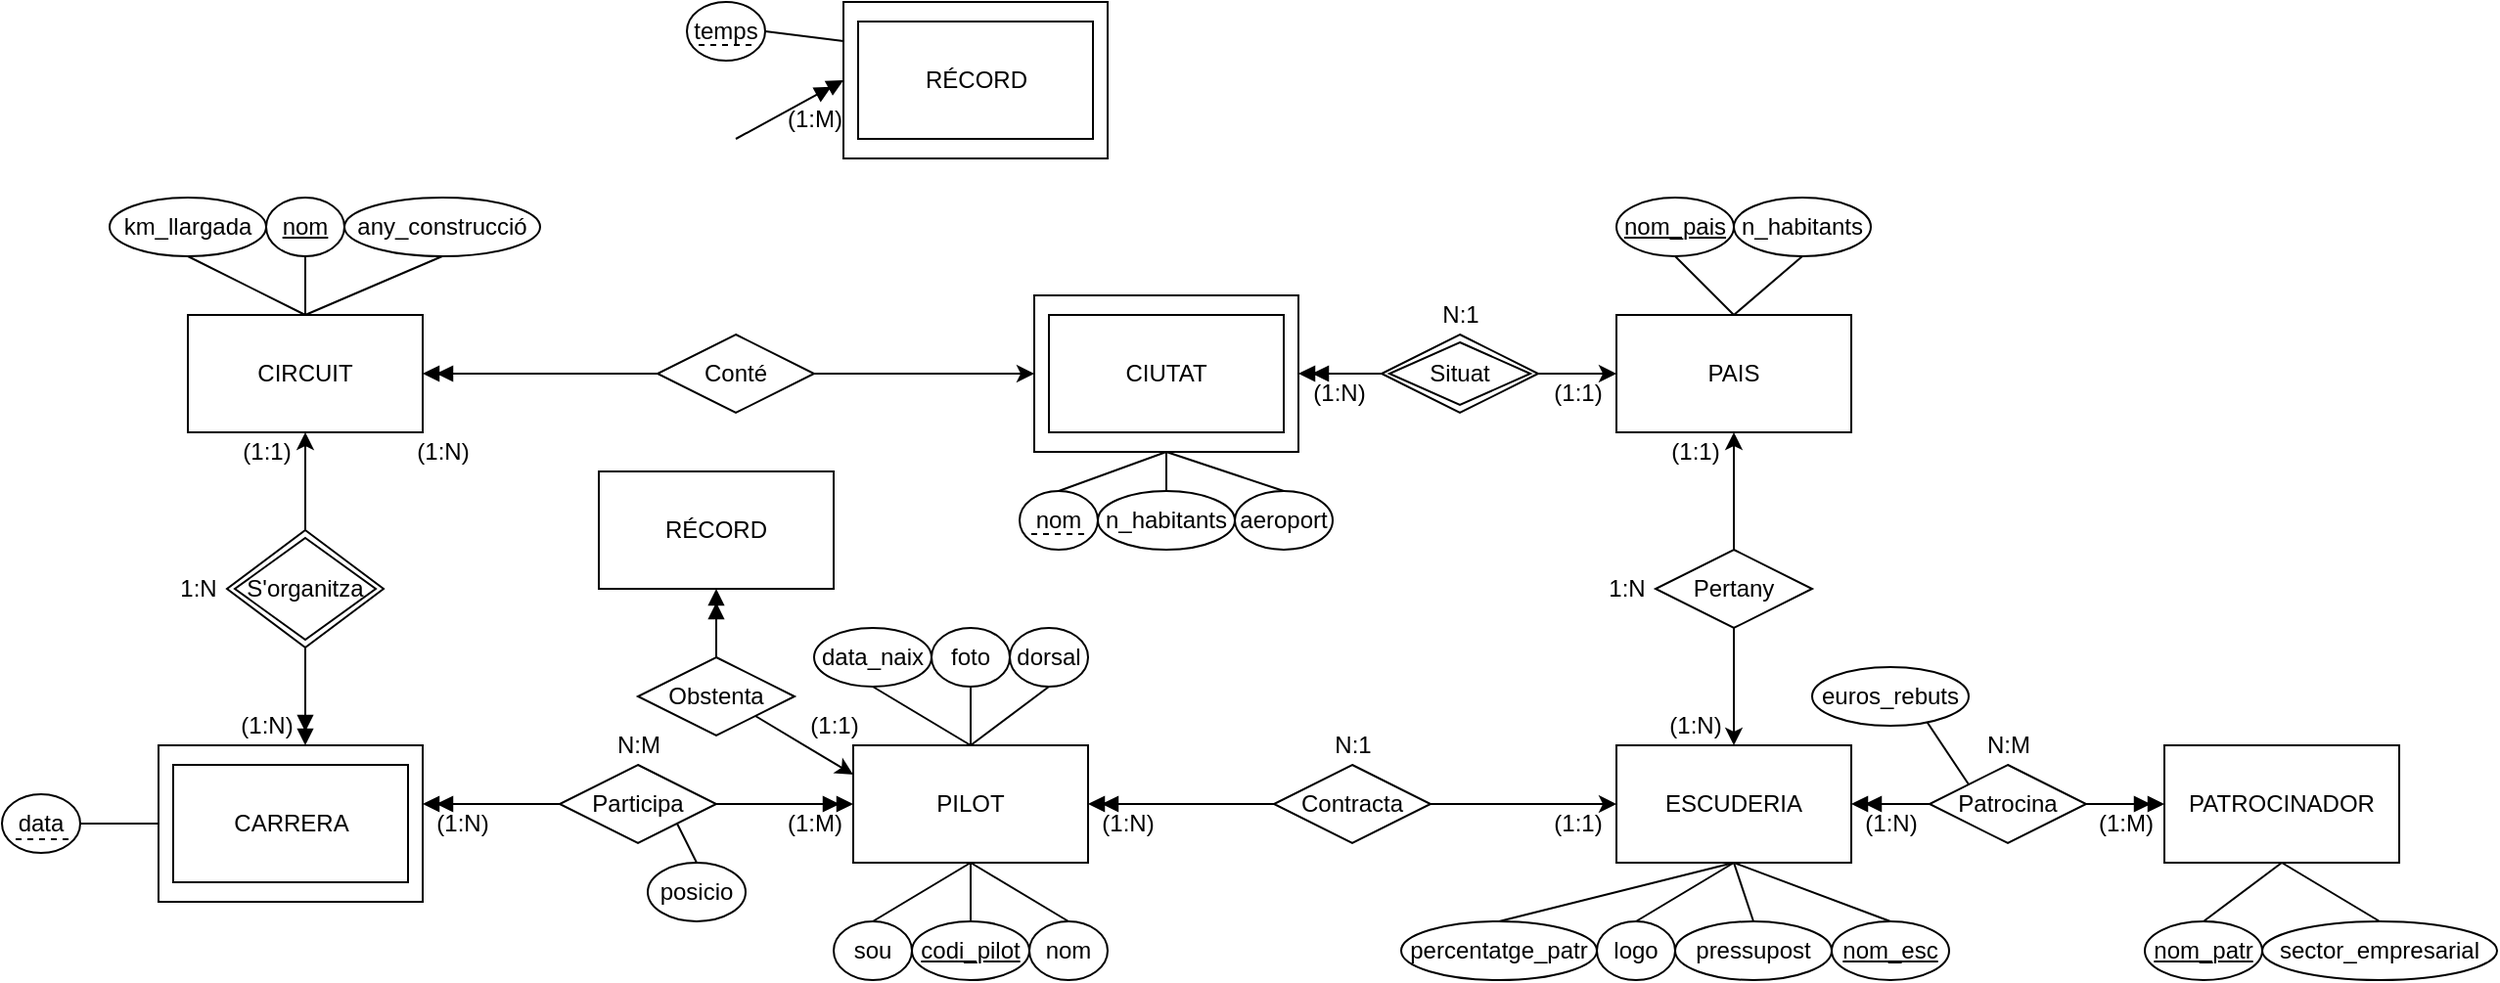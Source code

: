 <mxfile version="15.5.4" type="github">
  <diagram id="oY3GjhQQyMGQd7_ZlnSu" name="Page-1">
    <mxGraphModel dx="1639" dy="443" grid="1" gridSize="10" guides="1" tooltips="1" connect="1" arrows="1" fold="1" page="1" pageScale="1" pageWidth="827" pageHeight="1169" math="0" shadow="0">
      <root>
        <mxCell id="0" />
        <mxCell id="1" parent="0" />
        <mxCell id="DcD1u5HGrlThoaI2c_yx-1" value="ESCUDERIA" style="rounded=0;whiteSpace=wrap;html=1;" vertex="1" parent="1">
          <mxGeometry x="250" y="420" width="120" height="60" as="geometry" />
        </mxCell>
        <mxCell id="DcD1u5HGrlThoaI2c_yx-37" style="edgeStyle=none;rounded=0;orthogonalLoop=1;jettySize=auto;html=1;exitX=0.5;exitY=0;exitDx=0;exitDy=0;entryX=0.5;entryY=1;entryDx=0;entryDy=0;endArrow=none;endFill=0;" edge="1" parent="1" source="DcD1u5HGrlThoaI2c_yx-2" target="DcD1u5HGrlThoaI2c_yx-25">
          <mxGeometry relative="1" as="geometry" />
        </mxCell>
        <mxCell id="DcD1u5HGrlThoaI2c_yx-39" style="edgeStyle=none;rounded=0;orthogonalLoop=1;jettySize=auto;html=1;entryX=0.5;entryY=1;entryDx=0;entryDy=0;endArrow=none;endFill=0;" edge="1" parent="1" target="DcD1u5HGrlThoaI2c_yx-24">
          <mxGeometry relative="1" as="geometry">
            <mxPoint x="310" y="200" as="sourcePoint" />
          </mxGeometry>
        </mxCell>
        <mxCell id="DcD1u5HGrlThoaI2c_yx-2" value="PAIS" style="rounded=0;whiteSpace=wrap;html=1;glass=0;" vertex="1" parent="1">
          <mxGeometry x="250" y="200" width="120" height="60" as="geometry" />
        </mxCell>
        <mxCell id="DcD1u5HGrlThoaI2c_yx-3" value="PATROCINADOR" style="rounded=0;whiteSpace=wrap;html=1;" vertex="1" parent="1">
          <mxGeometry x="530" y="420" width="120" height="60" as="geometry" />
        </mxCell>
        <mxCell id="DcD1u5HGrlThoaI2c_yx-9" style="edgeStyle=orthogonalEdgeStyle;rounded=0;orthogonalLoop=1;jettySize=auto;html=1;exitX=0;exitY=0.5;exitDx=0;exitDy=0;entryX=1;entryY=0.5;entryDx=0;entryDy=0;endArrow=doubleBlock;endFill=1;" edge="1" parent="1" source="DcD1u5HGrlThoaI2c_yx-4" target="DcD1u5HGrlThoaI2c_yx-1">
          <mxGeometry relative="1" as="geometry" />
        </mxCell>
        <mxCell id="DcD1u5HGrlThoaI2c_yx-10" style="edgeStyle=orthogonalEdgeStyle;rounded=0;orthogonalLoop=1;jettySize=auto;html=1;exitX=1;exitY=0.5;exitDx=0;exitDy=0;endArrow=doubleBlock;endFill=1;" edge="1" parent="1" source="DcD1u5HGrlThoaI2c_yx-4" target="DcD1u5HGrlThoaI2c_yx-3">
          <mxGeometry relative="1" as="geometry" />
        </mxCell>
        <mxCell id="DcD1u5HGrlThoaI2c_yx-4" value="Patrocina" style="rhombus;whiteSpace=wrap;html=1;" vertex="1" parent="1">
          <mxGeometry x="410" y="430" width="80" height="40" as="geometry" />
        </mxCell>
        <mxCell id="DcD1u5HGrlThoaI2c_yx-6" style="edgeStyle=orthogonalEdgeStyle;rounded=0;orthogonalLoop=1;jettySize=auto;html=1;exitX=0.5;exitY=1;exitDx=0;exitDy=0;" edge="1" parent="1" source="DcD1u5HGrlThoaI2c_yx-5" target="DcD1u5HGrlThoaI2c_yx-1">
          <mxGeometry relative="1" as="geometry" />
        </mxCell>
        <mxCell id="DcD1u5HGrlThoaI2c_yx-7" style="edgeStyle=orthogonalEdgeStyle;rounded=0;orthogonalLoop=1;jettySize=auto;html=1;exitX=0.5;exitY=0;exitDx=0;exitDy=0;" edge="1" parent="1" source="DcD1u5HGrlThoaI2c_yx-5" target="DcD1u5HGrlThoaI2c_yx-2">
          <mxGeometry relative="1" as="geometry" />
        </mxCell>
        <mxCell id="DcD1u5HGrlThoaI2c_yx-5" value="Pertany" style="rhombus;whiteSpace=wrap;html=1;" vertex="1" parent="1">
          <mxGeometry x="270" y="320" width="80" height="40" as="geometry" />
        </mxCell>
        <mxCell id="DcD1u5HGrlThoaI2c_yx-13" value="(1:N)" style="text;html=1;align=center;verticalAlign=middle;resizable=0;points=[];autosize=1;strokeColor=none;fillColor=none;" vertex="1" parent="1">
          <mxGeometry x="370" y="450" width="40" height="20" as="geometry" />
        </mxCell>
        <mxCell id="DcD1u5HGrlThoaI2c_yx-14" value="(1:M)" style="text;html=1;align=center;verticalAlign=middle;resizable=0;points=[];autosize=1;strokeColor=none;fillColor=none;" vertex="1" parent="1">
          <mxGeometry x="490" y="450" width="40" height="20" as="geometry" />
        </mxCell>
        <mxCell id="DcD1u5HGrlThoaI2c_yx-15" value="N:M" style="text;html=1;align=center;verticalAlign=middle;resizable=0;points=[];autosize=1;strokeColor=none;fillColor=none;" vertex="1" parent="1">
          <mxGeometry x="430" y="410" width="40" height="20" as="geometry" />
        </mxCell>
        <mxCell id="DcD1u5HGrlThoaI2c_yx-16" value="1:N" style="text;html=1;align=center;verticalAlign=middle;resizable=0;points=[];autosize=1;strokeColor=none;fillColor=none;" vertex="1" parent="1">
          <mxGeometry x="240" y="330" width="30" height="20" as="geometry" />
        </mxCell>
        <mxCell id="DcD1u5HGrlThoaI2c_yx-17" value="(1:1)" style="text;html=1;align=center;verticalAlign=middle;resizable=0;points=[];autosize=1;strokeColor=none;fillColor=none;" vertex="1" parent="1">
          <mxGeometry x="270" y="260" width="40" height="20" as="geometry" />
        </mxCell>
        <mxCell id="DcD1u5HGrlThoaI2c_yx-18" value="(1:N)" style="text;html=1;align=center;verticalAlign=middle;resizable=0;points=[];autosize=1;strokeColor=none;fillColor=none;" vertex="1" parent="1">
          <mxGeometry x="270" y="400" width="40" height="20" as="geometry" />
        </mxCell>
        <mxCell id="DcD1u5HGrlThoaI2c_yx-30" style="edgeStyle=none;rounded=0;orthogonalLoop=1;jettySize=auto;html=1;exitX=0.5;exitY=0;exitDx=0;exitDy=0;entryX=0.5;entryY=1;entryDx=0;entryDy=0;endArrow=none;endFill=0;" edge="1" parent="1" source="DcD1u5HGrlThoaI2c_yx-19" target="DcD1u5HGrlThoaI2c_yx-1">
          <mxGeometry relative="1" as="geometry" />
        </mxCell>
        <mxCell id="DcD1u5HGrlThoaI2c_yx-19" value="logo" style="ellipse;whiteSpace=wrap;html=1;" vertex="1" parent="1">
          <mxGeometry x="240" y="510" width="40" height="30" as="geometry" />
        </mxCell>
        <mxCell id="DcD1u5HGrlThoaI2c_yx-31" style="edgeStyle=none;rounded=0;orthogonalLoop=1;jettySize=auto;html=1;exitX=0.5;exitY=0;exitDx=0;exitDy=0;entryX=0.5;entryY=1;entryDx=0;entryDy=0;endArrow=none;endFill=0;" edge="1" parent="1" source="DcD1u5HGrlThoaI2c_yx-20" target="DcD1u5HGrlThoaI2c_yx-1">
          <mxGeometry relative="1" as="geometry" />
        </mxCell>
        <mxCell id="DcD1u5HGrlThoaI2c_yx-20" value="nom_esc" style="ellipse;whiteSpace=wrap;html=1;fontStyle=4" vertex="1" parent="1">
          <mxGeometry x="360" y="510" width="60" height="30" as="geometry" />
        </mxCell>
        <mxCell id="DcD1u5HGrlThoaI2c_yx-33" style="edgeStyle=none;rounded=0;orthogonalLoop=1;jettySize=auto;html=1;exitX=0.5;exitY=0;exitDx=0;exitDy=0;entryX=0.5;entryY=1;entryDx=0;entryDy=0;endArrow=none;endFill=0;" edge="1" parent="1" source="DcD1u5HGrlThoaI2c_yx-21" target="DcD1u5HGrlThoaI2c_yx-3">
          <mxGeometry relative="1" as="geometry" />
        </mxCell>
        <mxCell id="DcD1u5HGrlThoaI2c_yx-21" value="sector_empresarial" style="ellipse;whiteSpace=wrap;html=1;" vertex="1" parent="1">
          <mxGeometry x="580" y="510" width="120" height="30" as="geometry" />
        </mxCell>
        <mxCell id="DcD1u5HGrlThoaI2c_yx-32" style="edgeStyle=none;rounded=0;orthogonalLoop=1;jettySize=auto;html=1;exitX=0.5;exitY=0;exitDx=0;exitDy=0;endArrow=none;endFill=0;entryX=0.5;entryY=1;entryDx=0;entryDy=0;" edge="1" parent="1" source="DcD1u5HGrlThoaI2c_yx-22" target="DcD1u5HGrlThoaI2c_yx-3">
          <mxGeometry relative="1" as="geometry" />
        </mxCell>
        <mxCell id="DcD1u5HGrlThoaI2c_yx-22" value="nom_patr" style="ellipse;whiteSpace=wrap;html=1;fontStyle=4" vertex="1" parent="1">
          <mxGeometry x="520" y="510" width="60" height="30" as="geometry" />
        </mxCell>
        <mxCell id="DcD1u5HGrlThoaI2c_yx-27" style="rounded=0;orthogonalLoop=1;jettySize=auto;html=1;exitX=0.5;exitY=0;exitDx=0;exitDy=0;entryX=0.5;entryY=1;entryDx=0;entryDy=0;endArrow=none;endFill=0;" edge="1" parent="1" source="DcD1u5HGrlThoaI2c_yx-23" target="DcD1u5HGrlThoaI2c_yx-1">
          <mxGeometry relative="1" as="geometry" />
        </mxCell>
        <mxCell id="DcD1u5HGrlThoaI2c_yx-23" value="pressupost" style="ellipse;whiteSpace=wrap;html=1;" vertex="1" parent="1">
          <mxGeometry x="280" y="510" width="80" height="30" as="geometry" />
        </mxCell>
        <mxCell id="DcD1u5HGrlThoaI2c_yx-24" value="n_habitants" style="ellipse;whiteSpace=wrap;html=1;" vertex="1" parent="1">
          <mxGeometry x="310" y="140" width="70" height="30" as="geometry" />
        </mxCell>
        <mxCell id="DcD1u5HGrlThoaI2c_yx-25" value="nom_pais" style="ellipse;whiteSpace=wrap;html=1;fontStyle=4" vertex="1" parent="1">
          <mxGeometry x="250" y="140" width="60" height="30" as="geometry" />
        </mxCell>
        <mxCell id="DcD1u5HGrlThoaI2c_yx-42" style="edgeStyle=none;rounded=0;orthogonalLoop=1;jettySize=auto;html=1;exitX=0.5;exitY=0;exitDx=0;exitDy=0;entryX=0;entryY=0;entryDx=0;entryDy=0;endArrow=none;endFill=0;" edge="1" parent="1" source="DcD1u5HGrlThoaI2c_yx-40" target="DcD1u5HGrlThoaI2c_yx-4">
          <mxGeometry relative="1" as="geometry" />
        </mxCell>
        <mxCell id="DcD1u5HGrlThoaI2c_yx-40" value="&lt;div&gt;euros_rebuts&lt;/div&gt;" style="ellipse;whiteSpace=wrap;html=1;" vertex="1" parent="1">
          <mxGeometry x="350" y="380" width="80" height="30" as="geometry" />
        </mxCell>
        <mxCell id="DcD1u5HGrlThoaI2c_yx-45" style="edgeStyle=none;rounded=0;orthogonalLoop=1;jettySize=auto;html=1;exitX=0.5;exitY=0;exitDx=0;exitDy=0;entryX=0.5;entryY=1;entryDx=0;entryDy=0;endArrow=none;endFill=0;" edge="1" parent="1" source="DcD1u5HGrlThoaI2c_yx-44" target="DcD1u5HGrlThoaI2c_yx-1">
          <mxGeometry relative="1" as="geometry" />
        </mxCell>
        <mxCell id="DcD1u5HGrlThoaI2c_yx-44" value="percentatge_patr" style="ellipse;whiteSpace=wrap;html=1;" vertex="1" parent="1">
          <mxGeometry x="140" y="510" width="100" height="30" as="geometry" />
        </mxCell>
        <mxCell id="DcD1u5HGrlThoaI2c_yx-46" value="PILOT" style="rounded=0;whiteSpace=wrap;html=1;" vertex="1" parent="1">
          <mxGeometry x="-140" y="420" width="120" height="60" as="geometry" />
        </mxCell>
        <mxCell id="DcD1u5HGrlThoaI2c_yx-48" style="edgeStyle=none;rounded=0;orthogonalLoop=1;jettySize=auto;html=1;exitX=1;exitY=0.5;exitDx=0;exitDy=0;entryX=0;entryY=0.5;entryDx=0;entryDy=0;endArrow=classic;endFill=1;" edge="1" parent="1" source="DcD1u5HGrlThoaI2c_yx-47" target="DcD1u5HGrlThoaI2c_yx-1">
          <mxGeometry relative="1" as="geometry" />
        </mxCell>
        <mxCell id="DcD1u5HGrlThoaI2c_yx-49" style="edgeStyle=none;rounded=0;orthogonalLoop=1;jettySize=auto;html=1;exitX=0;exitY=0.5;exitDx=0;exitDy=0;entryX=1;entryY=0.5;entryDx=0;entryDy=0;endArrow=doubleBlock;endFill=1;" edge="1" parent="1" source="DcD1u5HGrlThoaI2c_yx-47" target="DcD1u5HGrlThoaI2c_yx-46">
          <mxGeometry relative="1" as="geometry" />
        </mxCell>
        <mxCell id="DcD1u5HGrlThoaI2c_yx-47" value="Contracta" style="rhombus;whiteSpace=wrap;html=1;" vertex="1" parent="1">
          <mxGeometry x="75" y="430" width="80" height="40" as="geometry" />
        </mxCell>
        <mxCell id="DcD1u5HGrlThoaI2c_yx-53" style="edgeStyle=none;rounded=0;orthogonalLoop=1;jettySize=auto;html=1;exitX=0.5;exitY=0;exitDx=0;exitDy=0;entryX=0.5;entryY=1;entryDx=0;entryDy=0;endArrow=none;endFill=0;" edge="1" parent="1" source="DcD1u5HGrlThoaI2c_yx-52" target="DcD1u5HGrlThoaI2c_yx-46">
          <mxGeometry relative="1" as="geometry" />
        </mxCell>
        <mxCell id="DcD1u5HGrlThoaI2c_yx-52" value="codi_pilot" style="ellipse;whiteSpace=wrap;html=1;fontStyle=4" vertex="1" parent="1">
          <mxGeometry x="-110" y="510" width="60" height="30" as="geometry" />
        </mxCell>
        <mxCell id="DcD1u5HGrlThoaI2c_yx-66" style="edgeStyle=none;rounded=0;orthogonalLoop=1;jettySize=auto;html=1;exitX=0.5;exitY=0;exitDx=0;exitDy=0;entryX=0.5;entryY=1;entryDx=0;entryDy=0;endArrow=none;endFill=0;" edge="1" parent="1" source="DcD1u5HGrlThoaI2c_yx-54" target="DcD1u5HGrlThoaI2c_yx-46">
          <mxGeometry relative="1" as="geometry" />
        </mxCell>
        <mxCell id="DcD1u5HGrlThoaI2c_yx-54" value="nom" style="ellipse;whiteSpace=wrap;html=1;" vertex="1" parent="1">
          <mxGeometry x="-50" y="510" width="40" height="30" as="geometry" />
        </mxCell>
        <mxCell id="DcD1u5HGrlThoaI2c_yx-69" style="edgeStyle=none;rounded=0;orthogonalLoop=1;jettySize=auto;html=1;exitX=0.5;exitY=1;exitDx=0;exitDy=0;endArrow=none;endFill=0;entryX=0.5;entryY=0;entryDx=0;entryDy=0;" edge="1" parent="1" source="DcD1u5HGrlThoaI2c_yx-60" target="DcD1u5HGrlThoaI2c_yx-46">
          <mxGeometry relative="1" as="geometry">
            <mxPoint x="-140" y="450" as="targetPoint" />
          </mxGeometry>
        </mxCell>
        <mxCell id="DcD1u5HGrlThoaI2c_yx-60" value="dorsal" style="ellipse;whiteSpace=wrap;html=1;" vertex="1" parent="1">
          <mxGeometry x="-60" y="360" width="40" height="30" as="geometry" />
        </mxCell>
        <mxCell id="DcD1u5HGrlThoaI2c_yx-68" style="edgeStyle=none;rounded=0;orthogonalLoop=1;jettySize=auto;html=1;exitX=0.5;exitY=1;exitDx=0;exitDy=0;endArrow=none;endFill=0;entryX=0.5;entryY=0;entryDx=0;entryDy=0;" edge="1" parent="1" source="DcD1u5HGrlThoaI2c_yx-61" target="DcD1u5HGrlThoaI2c_yx-46">
          <mxGeometry relative="1" as="geometry">
            <mxPoint x="-140" y="450" as="targetPoint" />
          </mxGeometry>
        </mxCell>
        <mxCell id="DcD1u5HGrlThoaI2c_yx-61" value="foto" style="ellipse;whiteSpace=wrap;html=1;" vertex="1" parent="1">
          <mxGeometry x="-100" y="360" width="40" height="30" as="geometry" />
        </mxCell>
        <mxCell id="DcD1u5HGrlThoaI2c_yx-67" style="edgeStyle=none;rounded=0;orthogonalLoop=1;jettySize=auto;html=1;exitX=0.5;exitY=1;exitDx=0;exitDy=0;entryX=0.5;entryY=0;entryDx=0;entryDy=0;endArrow=none;endFill=0;" edge="1" parent="1" source="DcD1u5HGrlThoaI2c_yx-62" target="DcD1u5HGrlThoaI2c_yx-46">
          <mxGeometry relative="1" as="geometry" />
        </mxCell>
        <mxCell id="DcD1u5HGrlThoaI2c_yx-62" value="data_naix" style="ellipse;whiteSpace=wrap;html=1;" vertex="1" parent="1">
          <mxGeometry x="-160" y="360" width="60" height="30" as="geometry" />
        </mxCell>
        <mxCell id="DcD1u5HGrlThoaI2c_yx-65" style="edgeStyle=none;rounded=0;orthogonalLoop=1;jettySize=auto;html=1;exitX=0.5;exitY=0;exitDx=0;exitDy=0;endArrow=none;endFill=0;" edge="1" parent="1" source="DcD1u5HGrlThoaI2c_yx-63">
          <mxGeometry relative="1" as="geometry">
            <mxPoint x="-80" y="480" as="targetPoint" />
          </mxGeometry>
        </mxCell>
        <mxCell id="DcD1u5HGrlThoaI2c_yx-63" value="sou" style="ellipse;whiteSpace=wrap;html=1;" vertex="1" parent="1">
          <mxGeometry x="-150" y="510" width="40" height="30" as="geometry" />
        </mxCell>
        <mxCell id="DcD1u5HGrlThoaI2c_yx-70" value="N:1" style="text;html=1;align=center;verticalAlign=middle;resizable=0;points=[];autosize=1;strokeColor=none;fillColor=none;" vertex="1" parent="1">
          <mxGeometry x="100" y="410" width="30" height="20" as="geometry" />
        </mxCell>
        <mxCell id="DcD1u5HGrlThoaI2c_yx-71" value="(1:1)" style="text;html=1;align=center;verticalAlign=middle;resizable=0;points=[];autosize=1;strokeColor=none;fillColor=none;" vertex="1" parent="1">
          <mxGeometry x="210" y="450" width="40" height="20" as="geometry" />
        </mxCell>
        <mxCell id="DcD1u5HGrlThoaI2c_yx-72" value="(1:N)" style="text;html=1;align=center;verticalAlign=middle;resizable=0;points=[];autosize=1;strokeColor=none;fillColor=none;" vertex="1" parent="1">
          <mxGeometry x="-20" y="450" width="40" height="20" as="geometry" />
        </mxCell>
        <mxCell id="DcD1u5HGrlThoaI2c_yx-74" value="&lt;div&gt;CIRCUIT&lt;/div&gt;" style="rounded=0;whiteSpace=wrap;html=1;" vertex="1" parent="1">
          <mxGeometry x="-480" y="200" width="120" height="60" as="geometry" />
        </mxCell>
        <mxCell id="DcD1u5HGrlThoaI2c_yx-78" style="edgeStyle=none;rounded=0;orthogonalLoop=1;jettySize=auto;html=1;exitX=0.5;exitY=1;exitDx=0;exitDy=0;entryX=0.5;entryY=0;entryDx=0;entryDy=0;endArrow=none;endFill=0;" edge="1" parent="1" source="DcD1u5HGrlThoaI2c_yx-77">
          <mxGeometry relative="1" as="geometry">
            <mxPoint x="-420" y="200" as="targetPoint" />
          </mxGeometry>
        </mxCell>
        <mxCell id="DcD1u5HGrlThoaI2c_yx-77" value="&lt;div&gt;nom&lt;/div&gt;" style="ellipse;whiteSpace=wrap;html=1;fontStyle=4" vertex="1" parent="1">
          <mxGeometry x="-440" y="140" width="40" height="30" as="geometry" />
        </mxCell>
        <mxCell id="DcD1u5HGrlThoaI2c_yx-94" style="edgeStyle=none;rounded=0;orthogonalLoop=1;jettySize=auto;html=1;exitX=0.5;exitY=1;exitDx=0;exitDy=0;entryX=0.5;entryY=0;entryDx=0;entryDy=0;endArrow=none;endFill=0;" edge="1" parent="1" source="DcD1u5HGrlThoaI2c_yx-79" target="DcD1u5HGrlThoaI2c_yx-92">
          <mxGeometry relative="1" as="geometry" />
        </mxCell>
        <mxCell id="DcD1u5HGrlThoaI2c_yx-95" style="edgeStyle=none;rounded=0;orthogonalLoop=1;jettySize=auto;html=1;exitX=0.5;exitY=1;exitDx=0;exitDy=0;entryX=0.5;entryY=0;entryDx=0;entryDy=0;endArrow=none;endFill=0;" edge="1" parent="1" source="DcD1u5HGrlThoaI2c_yx-79" target="DcD1u5HGrlThoaI2c_yx-97">
          <mxGeometry relative="1" as="geometry">
            <mxPoint x="20" y="290" as="targetPoint" />
          </mxGeometry>
        </mxCell>
        <mxCell id="DcD1u5HGrlThoaI2c_yx-96" style="edgeStyle=none;rounded=0;orthogonalLoop=1;jettySize=auto;html=1;exitX=0.5;exitY=1;exitDx=0;exitDy=0;entryX=0.5;entryY=0;entryDx=0;entryDy=0;endArrow=none;endFill=0;" edge="1" parent="1" source="DcD1u5HGrlThoaI2c_yx-79" target="DcD1u5HGrlThoaI2c_yx-93">
          <mxGeometry relative="1" as="geometry" />
        </mxCell>
        <mxCell id="DcD1u5HGrlThoaI2c_yx-79" value="&lt;div&gt;CIUTAT&lt;/div&gt;" style="rounded=0;whiteSpace=wrap;html=1;absoluteArcSize=0;strokeColor=default;shadow=0;sketch=0;noLabel=0;portConstraintRotation=0;snapToPoint=0;dropTarget=0;backgroundOutline=0;recursiveResize=1;" vertex="1" parent="1">
          <mxGeometry x="-47.5" y="190" width="135" height="80" as="geometry" />
        </mxCell>
        <mxCell id="DcD1u5HGrlThoaI2c_yx-85" style="edgeStyle=none;rounded=0;orthogonalLoop=1;jettySize=auto;html=1;exitX=0;exitY=0.5;exitDx=0;exitDy=0;entryX=1;entryY=0.5;entryDx=0;entryDy=0;endArrow=doubleBlock;endFill=1;" edge="1" parent="1" source="DcD1u5HGrlThoaI2c_yx-81" target="DcD1u5HGrlThoaI2c_yx-79">
          <mxGeometry relative="1" as="geometry" />
        </mxCell>
        <mxCell id="DcD1u5HGrlThoaI2c_yx-86" style="edgeStyle=none;rounded=0;orthogonalLoop=1;jettySize=auto;html=1;exitX=1;exitY=0.5;exitDx=0;exitDy=0;endArrow=classic;endFill=1;" edge="1" parent="1" source="DcD1u5HGrlThoaI2c_yx-81" target="DcD1u5HGrlThoaI2c_yx-2">
          <mxGeometry relative="1" as="geometry" />
        </mxCell>
        <mxCell id="DcD1u5HGrlThoaI2c_yx-81" value="Situat" style="rhombus;whiteSpace=wrap;html=2;strokeColor=default;sketch=0;rounded=0;shadow=0;perimeterSpacing=0;double=1;" vertex="1" parent="1">
          <mxGeometry x="130" y="210" width="80" height="40" as="geometry" />
        </mxCell>
        <mxCell id="DcD1u5HGrlThoaI2c_yx-83" style="edgeStyle=none;rounded=0;orthogonalLoop=1;jettySize=auto;html=1;exitX=0;exitY=0.5;exitDx=0;exitDy=0;entryX=1;entryY=0.5;entryDx=0;entryDy=0;endArrow=doubleBlock;endFill=1;" edge="1" parent="1" source="DcD1u5HGrlThoaI2c_yx-82">
          <mxGeometry relative="1" as="geometry">
            <mxPoint x="-360" y="230" as="targetPoint" />
          </mxGeometry>
        </mxCell>
        <mxCell id="DcD1u5HGrlThoaI2c_yx-84" style="edgeStyle=none;rounded=0;orthogonalLoop=1;jettySize=auto;html=1;exitX=1;exitY=0.5;exitDx=0;exitDy=0;endArrow=classic;endFill=1;" edge="1" parent="1" source="DcD1u5HGrlThoaI2c_yx-82" target="DcD1u5HGrlThoaI2c_yx-79">
          <mxGeometry relative="1" as="geometry" />
        </mxCell>
        <mxCell id="DcD1u5HGrlThoaI2c_yx-82" value="Conté" style="rhombus;whiteSpace=wrap;html=1;" vertex="1" parent="1">
          <mxGeometry x="-240" y="210" width="80" height="40" as="geometry" />
        </mxCell>
        <mxCell id="DcD1u5HGrlThoaI2c_yx-89" style="edgeStyle=none;rounded=0;orthogonalLoop=1;jettySize=auto;html=1;exitX=0.5;exitY=1;exitDx=0;exitDy=0;entryX=0.5;entryY=0;entryDx=0;entryDy=0;endArrow=none;endFill=0;" edge="1" parent="1" source="DcD1u5HGrlThoaI2c_yx-87">
          <mxGeometry relative="1" as="geometry">
            <mxPoint x="-420" y="200" as="targetPoint" />
          </mxGeometry>
        </mxCell>
        <mxCell id="DcD1u5HGrlThoaI2c_yx-87" value="km_llargada" style="ellipse;whiteSpace=wrap;html=1;" vertex="1" parent="1">
          <mxGeometry x="-520" y="140" width="80" height="30" as="geometry" />
        </mxCell>
        <mxCell id="DcD1u5HGrlThoaI2c_yx-90" style="edgeStyle=none;rounded=0;orthogonalLoop=1;jettySize=auto;html=1;exitX=0.5;exitY=1;exitDx=0;exitDy=0;endArrow=none;endFill=0;entryX=0.5;entryY=0;entryDx=0;entryDy=0;" edge="1" parent="1" source="DcD1u5HGrlThoaI2c_yx-88">
          <mxGeometry relative="1" as="geometry">
            <mxPoint x="-420" y="200" as="targetPoint" />
          </mxGeometry>
        </mxCell>
        <mxCell id="DcD1u5HGrlThoaI2c_yx-88" value="any_construcció" style="ellipse;whiteSpace=wrap;html=1;" vertex="1" parent="1">
          <mxGeometry x="-400" y="140" width="100" height="30" as="geometry" />
        </mxCell>
        <mxCell id="DcD1u5HGrlThoaI2c_yx-92" value="nom" style="ellipse;whiteSpace=wrap;html=1;fontStyle=0" vertex="1" parent="1">
          <mxGeometry x="-55" y="290" width="40" height="30" as="geometry" />
        </mxCell>
        <mxCell id="DcD1u5HGrlThoaI2c_yx-93" value="aeroport" style="ellipse;whiteSpace=wrap;html=1;fontStyle=0" vertex="1" parent="1">
          <mxGeometry x="55" y="290" width="50" height="30" as="geometry" />
        </mxCell>
        <mxCell id="DcD1u5HGrlThoaI2c_yx-97" value="n_habitants" style="ellipse;whiteSpace=wrap;html=1;fontStyle=0" vertex="1" parent="1">
          <mxGeometry x="-15" y="290" width="70" height="30" as="geometry" />
        </mxCell>
        <mxCell id="DcD1u5HGrlThoaI2c_yx-99" value="&lt;div&gt;CIUTAT&lt;/div&gt;" style="rounded=0;whiteSpace=wrap;html=1;absoluteArcSize=0;strokeColor=default;shadow=0;sketch=0;noLabel=0;portConstraintRotation=0;snapToPoint=0;dropTarget=0;backgroundOutline=0;recursiveResize=1;" vertex="1" parent="1">
          <mxGeometry x="-40" y="200" width="120" height="60" as="geometry" />
        </mxCell>
        <mxCell id="DcD1u5HGrlThoaI2c_yx-115" value="(1:1)" style="text;html=1;align=center;verticalAlign=middle;resizable=0;points=[];autosize=1;strokeColor=none;fillColor=none;" vertex="1" parent="1">
          <mxGeometry x="210" y="230" width="40" height="20" as="geometry" />
        </mxCell>
        <mxCell id="DcD1u5HGrlThoaI2c_yx-116" value="N:1" style="text;html=1;align=center;verticalAlign=middle;resizable=0;points=[];autosize=1;strokeColor=none;fillColor=none;" vertex="1" parent="1">
          <mxGeometry x="155" y="190" width="30" height="20" as="geometry" />
        </mxCell>
        <mxCell id="DcD1u5HGrlThoaI2c_yx-117" value="(1:N)" style="text;html=1;align=center;verticalAlign=middle;resizable=0;points=[];autosize=1;strokeColor=none;fillColor=none;" vertex="1" parent="1">
          <mxGeometry x="87.5" y="230" width="40" height="20" as="geometry" />
        </mxCell>
        <mxCell id="DcD1u5HGrlThoaI2c_yx-119" value="&lt;font face=&quot;Helvetica&quot;&gt;CARRERA&lt;/font&gt;" style="rounded=0;whiteSpace=wrap;html=1;shadow=0;glass=0;sketch=0;fontFamily=Courier New;strokeColor=default;strokeWidth=1;gradientColor=none;" vertex="1" parent="1">
          <mxGeometry x="-480" y="420" width="120" height="60" as="geometry" />
        </mxCell>
        <mxCell id="DcD1u5HGrlThoaI2c_yx-121" style="edgeStyle=none;rounded=0;orthogonalLoop=1;jettySize=auto;html=1;exitX=1;exitY=0.5;exitDx=0;exitDy=0;entryX=0;entryY=0.5;entryDx=0;entryDy=0;fontFamily=Helvetica;endArrow=doubleBlock;endFill=1;" edge="1" parent="1" source="DcD1u5HGrlThoaI2c_yx-120" target="DcD1u5HGrlThoaI2c_yx-46">
          <mxGeometry relative="1" as="geometry" />
        </mxCell>
        <mxCell id="DcD1u5HGrlThoaI2c_yx-122" style="edgeStyle=none;rounded=0;orthogonalLoop=1;jettySize=auto;html=1;exitX=0;exitY=0.5;exitDx=0;exitDy=0;fontFamily=Helvetica;endArrow=doubleBlock;endFill=1;" edge="1" parent="1" source="DcD1u5HGrlThoaI2c_yx-120" target="DcD1u5HGrlThoaI2c_yx-119">
          <mxGeometry relative="1" as="geometry" />
        </mxCell>
        <mxCell id="DcD1u5HGrlThoaI2c_yx-140" style="edgeStyle=none;rounded=0;orthogonalLoop=1;jettySize=auto;html=1;entryX=0.5;entryY=1;entryDx=0;entryDy=0;fontFamily=Helvetica;endArrow=classic;endFill=1;exitX=0.5;exitY=0;exitDx=0;exitDy=0;" edge="1" parent="1" source="DcD1u5HGrlThoaI2c_yx-145" target="DcD1u5HGrlThoaI2c_yx-74">
          <mxGeometry relative="1" as="geometry">
            <mxPoint x="-350" y="370" as="sourcePoint" />
          </mxGeometry>
        </mxCell>
        <mxCell id="DcD1u5HGrlThoaI2c_yx-142" style="edgeStyle=none;rounded=0;orthogonalLoop=1;jettySize=auto;html=1;exitX=1;exitY=1;exitDx=0;exitDy=0;entryX=0.5;entryY=0;entryDx=0;entryDy=0;fontFamily=Helvetica;endArrow=none;endFill=0;" edge="1" parent="1" source="DcD1u5HGrlThoaI2c_yx-120" target="DcD1u5HGrlThoaI2c_yx-141">
          <mxGeometry relative="1" as="geometry" />
        </mxCell>
        <mxCell id="DcD1u5HGrlThoaI2c_yx-120" value="Participa" style="rhombus;whiteSpace=wrap;html=1;" vertex="1" parent="1">
          <mxGeometry x="-290" y="430" width="80" height="40" as="geometry" />
        </mxCell>
        <mxCell id="DcD1u5HGrlThoaI2c_yx-137" style="edgeStyle=none;rounded=0;orthogonalLoop=1;jettySize=auto;html=1;exitX=1;exitY=0.5;exitDx=0;exitDy=0;fontFamily=Helvetica;endArrow=none;endFill=0;entryX=0;entryY=0.5;entryDx=0;entryDy=0;" edge="1" parent="1" source="DcD1u5HGrlThoaI2c_yx-131" target="DcD1u5HGrlThoaI2c_yx-148">
          <mxGeometry relative="1" as="geometry" />
        </mxCell>
        <mxCell id="DcD1u5HGrlThoaI2c_yx-131" value="data" style="ellipse;whiteSpace=wrap;html=1;fontStyle=0;horizontal=1;" vertex="1" parent="1">
          <mxGeometry x="-575" y="445" width="40" height="30" as="geometry" />
        </mxCell>
        <mxCell id="DcD1u5HGrlThoaI2c_yx-136" style="edgeStyle=none;rounded=0;orthogonalLoop=1;jettySize=auto;html=1;exitX=1;exitY=1;exitDx=0;exitDy=0;entryX=0;entryY=0.25;entryDx=0;entryDy=0;fontFamily=Helvetica;endArrow=classic;endFill=1;" edge="1" parent="1" source="DcD1u5HGrlThoaI2c_yx-134" target="DcD1u5HGrlThoaI2c_yx-46">
          <mxGeometry relative="1" as="geometry" />
        </mxCell>
        <mxCell id="DcD1u5HGrlThoaI2c_yx-139" style="edgeStyle=none;rounded=0;orthogonalLoop=1;jettySize=auto;html=1;exitX=0.5;exitY=0;exitDx=0;exitDy=0;entryX=0.5;entryY=1;entryDx=0;entryDy=0;fontFamily=Helvetica;endArrow=doubleBlock;endFill=1;" edge="1" parent="1" source="DcD1u5HGrlThoaI2c_yx-134" target="DcD1u5HGrlThoaI2c_yx-180">
          <mxGeometry relative="1" as="geometry" />
        </mxCell>
        <mxCell id="DcD1u5HGrlThoaI2c_yx-172" style="edgeStyle=none;rounded=0;orthogonalLoop=1;jettySize=auto;html=1;exitX=1;exitY=0;exitDx=0;exitDy=0;entryX=0;entryY=0.5;entryDx=0;entryDy=0;fontFamily=Helvetica;endArrow=doubleBlock;endFill=1;" edge="1" parent="1" target="DcD1u5HGrlThoaI2c_yx-170">
          <mxGeometry relative="1" as="geometry">
            <mxPoint x="-200" y="110" as="sourcePoint" />
          </mxGeometry>
        </mxCell>
        <mxCell id="DcD1u5HGrlThoaI2c_yx-134" value="Obstenta" style="rhombus;whiteSpace=wrap;html=1;double=0;" vertex="1" parent="1">
          <mxGeometry x="-250" y="375" width="80" height="40" as="geometry" />
        </mxCell>
        <mxCell id="DcD1u5HGrlThoaI2c_yx-141" value="posicio" style="ellipse;whiteSpace=wrap;html=1;fontStyle=0" vertex="1" parent="1">
          <mxGeometry x="-245" y="480" width="50" height="30" as="geometry" />
        </mxCell>
        <mxCell id="DcD1u5HGrlThoaI2c_yx-146" style="edgeStyle=none;rounded=0;orthogonalLoop=1;jettySize=auto;html=1;exitX=0.5;exitY=1;exitDx=0;exitDy=0;entryX=0.5;entryY=0;entryDx=0;entryDy=0;fontFamily=Helvetica;endArrow=doubleBlock;endFill=1;" edge="1" parent="1" source="DcD1u5HGrlThoaI2c_yx-145" target="DcD1u5HGrlThoaI2c_yx-119">
          <mxGeometry relative="1" as="geometry" />
        </mxCell>
        <mxCell id="DcD1u5HGrlThoaI2c_yx-145" value="S&#39;organitza" style="rhombus;whiteSpace=wrap;html=1;double=1;" vertex="1" parent="1">
          <mxGeometry x="-460" y="310" width="80" height="60" as="geometry" />
        </mxCell>
        <mxCell id="DcD1u5HGrlThoaI2c_yx-148" value="&lt;div&gt;CIUTAT&lt;/div&gt;" style="rounded=0;whiteSpace=wrap;html=1;absoluteArcSize=0;strokeColor=default;shadow=0;sketch=0;noLabel=0;portConstraintRotation=0;snapToPoint=0;dropTarget=0;backgroundOutline=0;recursiveResize=1;" vertex="1" parent="1">
          <mxGeometry x="-495" y="420" width="135" height="80" as="geometry" />
        </mxCell>
        <mxCell id="DcD1u5HGrlThoaI2c_yx-149" value="&lt;font face=&quot;Helvetica&quot;&gt;CARRERA&lt;/font&gt;" style="rounded=0;whiteSpace=wrap;html=1;shadow=0;glass=0;sketch=0;fontFamily=Courier New;strokeColor=default;strokeWidth=1;gradientColor=none;" vertex="1" parent="1">
          <mxGeometry x="-487.5" y="430" width="120" height="60" as="geometry" />
        </mxCell>
        <mxCell id="DcD1u5HGrlThoaI2c_yx-157" value="" style="endArrow=none;dashed=1;html=1;rounded=0;fontFamily=Helvetica;" edge="1" parent="1">
          <mxGeometry width="50" height="50" relative="1" as="geometry">
            <mxPoint x="-568" y="468" as="sourcePoint" />
            <mxPoint x="-538" y="468" as="targetPoint" />
          </mxGeometry>
        </mxCell>
        <mxCell id="DcD1u5HGrlThoaI2c_yx-158" value="" style="endArrow=none;dashed=1;html=1;rounded=0;fontFamily=Helvetica;" edge="1" parent="1">
          <mxGeometry width="50" height="50" relative="1" as="geometry">
            <mxPoint x="-49" y="312" as="sourcePoint" />
            <mxPoint x="-19" y="312" as="targetPoint" />
          </mxGeometry>
        </mxCell>
        <mxCell id="DcD1u5HGrlThoaI2c_yx-161" value="1:N" style="text;html=1;align=center;verticalAlign=middle;resizable=0;points=[];autosize=1;strokeColor=none;fillColor=none;" vertex="1" parent="1">
          <mxGeometry x="-490" y="330" width="30" height="20" as="geometry" />
        </mxCell>
        <mxCell id="DcD1u5HGrlThoaI2c_yx-163" value="(1:N)" style="text;html=1;align=center;verticalAlign=middle;resizable=0;points=[];autosize=1;strokeColor=none;fillColor=none;" vertex="1" parent="1">
          <mxGeometry x="-460" y="400" width="40" height="20" as="geometry" />
        </mxCell>
        <mxCell id="DcD1u5HGrlThoaI2c_yx-164" value="(1:1)" style="text;html=1;align=center;verticalAlign=middle;resizable=0;points=[];autosize=1;strokeColor=none;fillColor=none;" vertex="1" parent="1">
          <mxGeometry x="-460" y="260" width="40" height="20" as="geometry" />
        </mxCell>
        <mxCell id="DcD1u5HGrlThoaI2c_yx-165" value="N:M" style="text;html=1;align=center;verticalAlign=middle;resizable=0;points=[];autosize=1;strokeColor=none;fillColor=none;" vertex="1" parent="1">
          <mxGeometry x="-270" y="410" width="40" height="20" as="geometry" />
        </mxCell>
        <mxCell id="DcD1u5HGrlThoaI2c_yx-166" value="(1:N)" style="text;html=1;align=center;verticalAlign=middle;resizable=0;points=[];autosize=1;strokeColor=none;fillColor=none;" vertex="1" parent="1">
          <mxGeometry x="-360" y="450" width="40" height="20" as="geometry" />
        </mxCell>
        <mxCell id="DcD1u5HGrlThoaI2c_yx-167" value="(1:M)" style="text;html=1;align=center;verticalAlign=middle;resizable=0;points=[];autosize=1;strokeColor=none;fillColor=none;" vertex="1" parent="1">
          <mxGeometry x="-180" y="450" width="40" height="20" as="geometry" />
        </mxCell>
        <mxCell id="DcD1u5HGrlThoaI2c_yx-170" value="&lt;div&gt;CIUTAT&lt;/div&gt;" style="rounded=0;whiteSpace=wrap;html=1;absoluteArcSize=0;strokeColor=default;shadow=0;sketch=0;noLabel=0;portConstraintRotation=0;snapToPoint=0;dropTarget=0;backgroundOutline=0;recursiveResize=1;" vertex="1" parent="1">
          <mxGeometry x="-145" y="40" width="135" height="80" as="geometry" />
        </mxCell>
        <mxCell id="DcD1u5HGrlThoaI2c_yx-171" value="RÉCORD" style="rounded=0;whiteSpace=wrap;html=1;" vertex="1" parent="1">
          <mxGeometry x="-137.5" y="50" width="120" height="60" as="geometry" />
        </mxCell>
        <mxCell id="DcD1u5HGrlThoaI2c_yx-175" style="edgeStyle=none;rounded=0;orthogonalLoop=1;jettySize=auto;html=1;exitX=1;exitY=0.5;exitDx=0;exitDy=0;entryX=0;entryY=0.25;entryDx=0;entryDy=0;fontFamily=Helvetica;endArrow=none;endFill=0;" edge="1" parent="1" source="DcD1u5HGrlThoaI2c_yx-173" target="DcD1u5HGrlThoaI2c_yx-170">
          <mxGeometry relative="1" as="geometry" />
        </mxCell>
        <mxCell id="DcD1u5HGrlThoaI2c_yx-173" value="temps" style="ellipse;whiteSpace=wrap;html=1;fontStyle=0" vertex="1" parent="1">
          <mxGeometry x="-225" y="40" width="40" height="30" as="geometry" />
        </mxCell>
        <mxCell id="DcD1u5HGrlThoaI2c_yx-174" value="" style="endArrow=none;dashed=1;html=1;rounded=0;fontFamily=Helvetica;" edge="1" parent="1">
          <mxGeometry width="50" height="50" relative="1" as="geometry">
            <mxPoint x="-219" y="62" as="sourcePoint" />
            <mxPoint x="-189" y="62" as="targetPoint" />
          </mxGeometry>
        </mxCell>
        <mxCell id="DcD1u5HGrlThoaI2c_yx-177" value="(1:1)" style="text;html=1;align=center;verticalAlign=middle;resizable=0;points=[];autosize=1;strokeColor=none;fillColor=none;" vertex="1" parent="1">
          <mxGeometry x="-170" y="400" width="40" height="20" as="geometry" />
        </mxCell>
        <mxCell id="DcD1u5HGrlThoaI2c_yx-178" value="(1:N)" style="text;html=1;align=center;verticalAlign=middle;resizable=0;points=[];autosize=1;strokeColor=none;fillColor=none;" vertex="1" parent="1">
          <mxGeometry x="-370" y="260" width="40" height="20" as="geometry" />
        </mxCell>
        <mxCell id="DcD1u5HGrlThoaI2c_yx-179" value="(1:M)" style="text;html=1;align=center;verticalAlign=middle;resizable=0;points=[];autosize=1;strokeColor=none;fillColor=none;" vertex="1" parent="1">
          <mxGeometry x="-180" y="90" width="40" height="20" as="geometry" />
        </mxCell>
        <mxCell id="DcD1u5HGrlThoaI2c_yx-180" value="RÉCORD" style="rounded=0;whiteSpace=wrap;html=1;" vertex="1" parent="1">
          <mxGeometry x="-270" y="280" width="120" height="60" as="geometry" />
        </mxCell>
      </root>
    </mxGraphModel>
  </diagram>
</mxfile>
